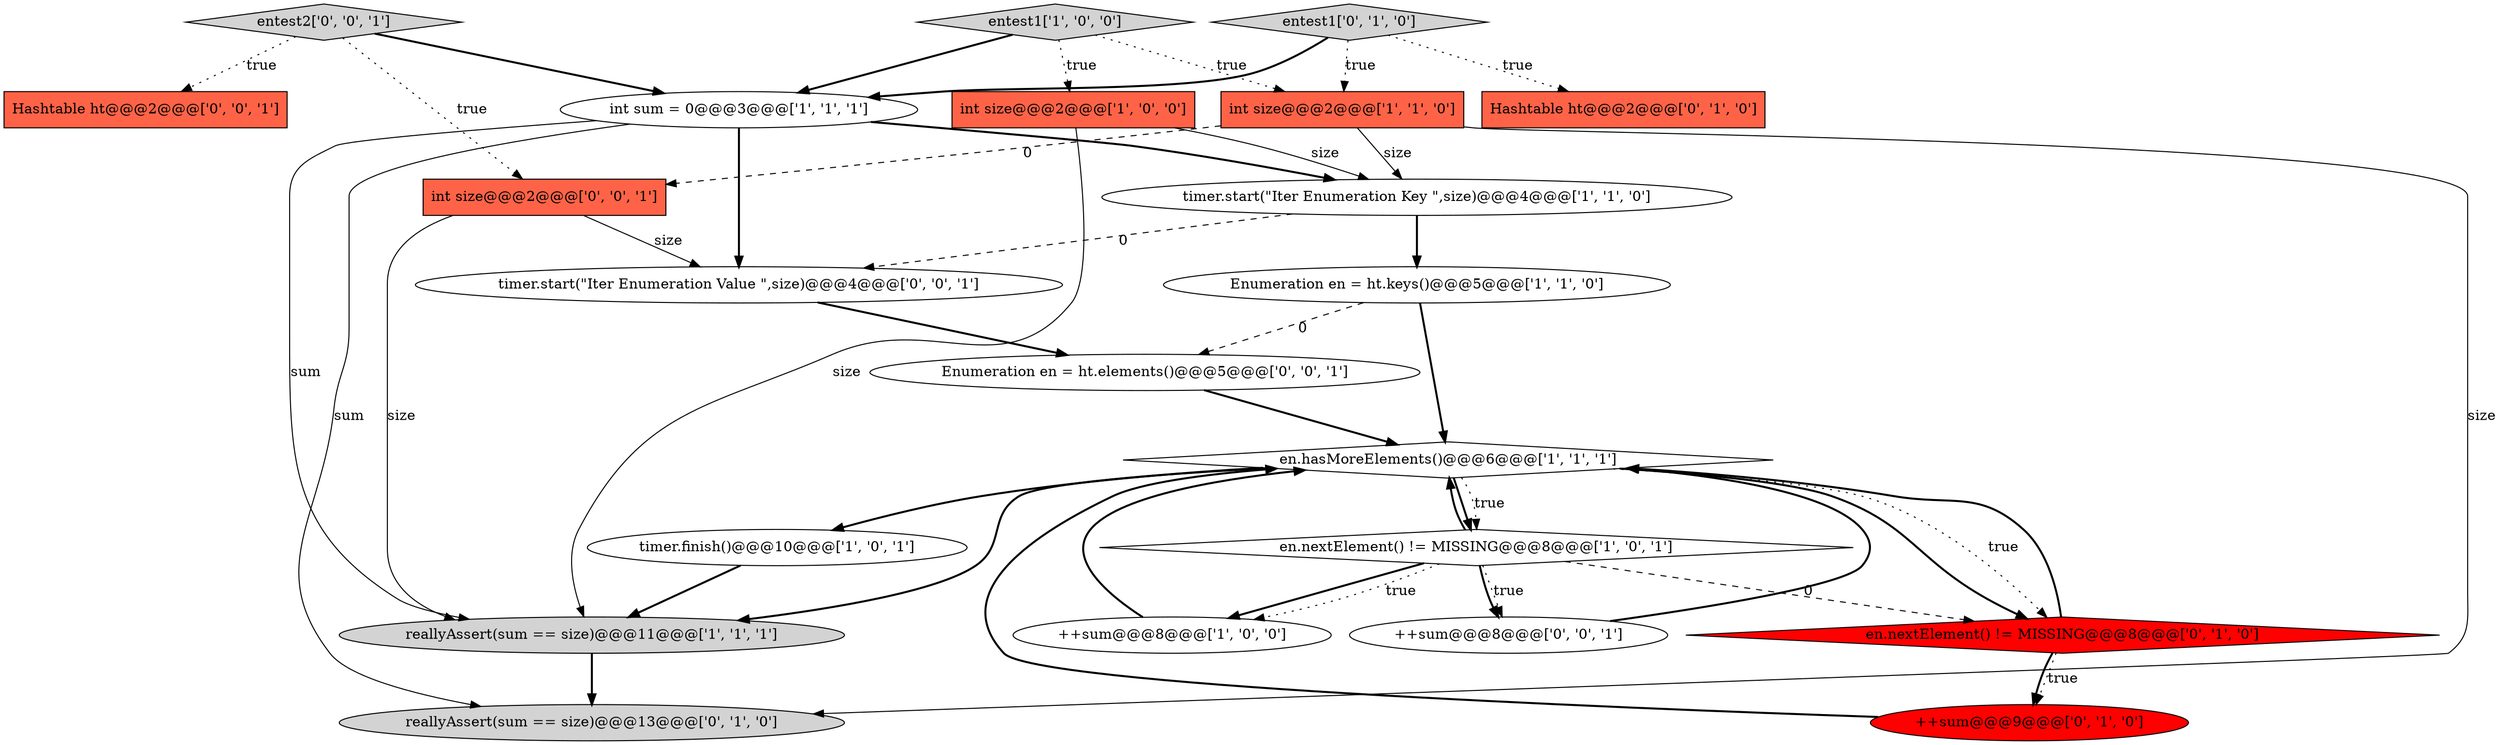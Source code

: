 digraph {
7 [style = filled, label = "int size@@@2@@@['1', '1', '0']", fillcolor = tomato, shape = box image = "AAA0AAABBB1BBB"];
11 [style = filled, label = "Hashtable ht@@@2@@@['0', '1', '0']", fillcolor = tomato, shape = box image = "AAA0AAABBB2BBB"];
21 [style = filled, label = "timer.start(\"Iter Enumeration Value \",size)@@@4@@@['0', '0', '1']", fillcolor = white, shape = ellipse image = "AAA0AAABBB3BBB"];
15 [style = filled, label = "en.nextElement() != MISSING@@@8@@@['0', '1', '0']", fillcolor = red, shape = diamond image = "AAA1AAABBB2BBB"];
5 [style = filled, label = "en.hasMoreElements()@@@6@@@['1', '1', '1']", fillcolor = white, shape = diamond image = "AAA0AAABBB1BBB"];
16 [style = filled, label = "Enumeration en = ht.elements()@@@5@@@['0', '0', '1']", fillcolor = white, shape = ellipse image = "AAA0AAABBB3BBB"];
3 [style = filled, label = "int size@@@2@@@['1', '0', '0']", fillcolor = tomato, shape = box image = "AAA0AAABBB1BBB"];
9 [style = filled, label = "timer.start(\"Iter Enumeration Key \",size)@@@4@@@['1', '1', '0']", fillcolor = white, shape = ellipse image = "AAA0AAABBB1BBB"];
10 [style = filled, label = "en.nextElement() != MISSING@@@8@@@['1', '0', '1']", fillcolor = white, shape = diamond image = "AAA0AAABBB1BBB"];
14 [style = filled, label = "++sum@@@9@@@['0', '1', '0']", fillcolor = red, shape = ellipse image = "AAA1AAABBB2BBB"];
17 [style = filled, label = "entest2['0', '0', '1']", fillcolor = lightgray, shape = diamond image = "AAA0AAABBB3BBB"];
18 [style = filled, label = "++sum@@@8@@@['0', '0', '1']", fillcolor = white, shape = ellipse image = "AAA0AAABBB3BBB"];
0 [style = filled, label = "++sum@@@8@@@['1', '0', '0']", fillcolor = white, shape = ellipse image = "AAA0AAABBB1BBB"];
4 [style = filled, label = "Enumeration en = ht.keys()@@@5@@@['1', '1', '0']", fillcolor = white, shape = ellipse image = "AAA0AAABBB1BBB"];
8 [style = filled, label = "timer.finish()@@@10@@@['1', '0', '1']", fillcolor = white, shape = ellipse image = "AAA0AAABBB1BBB"];
2 [style = filled, label = "entest1['1', '0', '0']", fillcolor = lightgray, shape = diamond image = "AAA0AAABBB1BBB"];
19 [style = filled, label = "Hashtable ht@@@2@@@['0', '0', '1']", fillcolor = tomato, shape = box image = "AAA0AAABBB3BBB"];
13 [style = filled, label = "reallyAssert(sum == size)@@@13@@@['0', '1', '0']", fillcolor = lightgray, shape = ellipse image = "AAA0AAABBB2BBB"];
6 [style = filled, label = "reallyAssert(sum == size)@@@11@@@['1', '1', '1']", fillcolor = lightgray, shape = ellipse image = "AAA0AAABBB1BBB"];
12 [style = filled, label = "entest1['0', '1', '0']", fillcolor = lightgray, shape = diamond image = "AAA0AAABBB2BBB"];
1 [style = filled, label = "int sum = 0@@@3@@@['1', '1', '1']", fillcolor = white, shape = ellipse image = "AAA0AAABBB1BBB"];
20 [style = filled, label = "int size@@@2@@@['0', '0', '1']", fillcolor = tomato, shape = box image = "AAA0AAABBB3BBB"];
2->3 [style = dotted, label="true"];
10->18 [style = dotted, label="true"];
17->20 [style = dotted, label="true"];
5->10 [style = bold, label=""];
5->8 [style = bold, label=""];
10->18 [style = bold, label=""];
10->15 [style = dashed, label="0"];
4->16 [style = dashed, label="0"];
17->1 [style = bold, label=""];
15->14 [style = bold, label=""];
2->1 [style = bold, label=""];
5->10 [style = dotted, label="true"];
9->4 [style = bold, label=""];
3->6 [style = solid, label="size"];
7->20 [style = dashed, label="0"];
5->15 [style = bold, label=""];
8->6 [style = bold, label=""];
20->21 [style = solid, label="size"];
15->14 [style = dotted, label="true"];
12->1 [style = bold, label=""];
5->15 [style = dotted, label="true"];
15->5 [style = bold, label=""];
1->9 [style = bold, label=""];
12->11 [style = dotted, label="true"];
3->9 [style = solid, label="size"];
1->13 [style = solid, label="sum"];
7->9 [style = solid, label="size"];
10->5 [style = bold, label=""];
5->6 [style = bold, label=""];
7->13 [style = solid, label="size"];
9->21 [style = dashed, label="0"];
1->21 [style = bold, label=""];
18->5 [style = bold, label=""];
6->13 [style = bold, label=""];
2->7 [style = dotted, label="true"];
10->0 [style = bold, label=""];
17->19 [style = dotted, label="true"];
21->16 [style = bold, label=""];
16->5 [style = bold, label=""];
10->0 [style = dotted, label="true"];
1->6 [style = solid, label="sum"];
12->7 [style = dotted, label="true"];
20->6 [style = solid, label="size"];
4->5 [style = bold, label=""];
0->5 [style = bold, label=""];
14->5 [style = bold, label=""];
}
